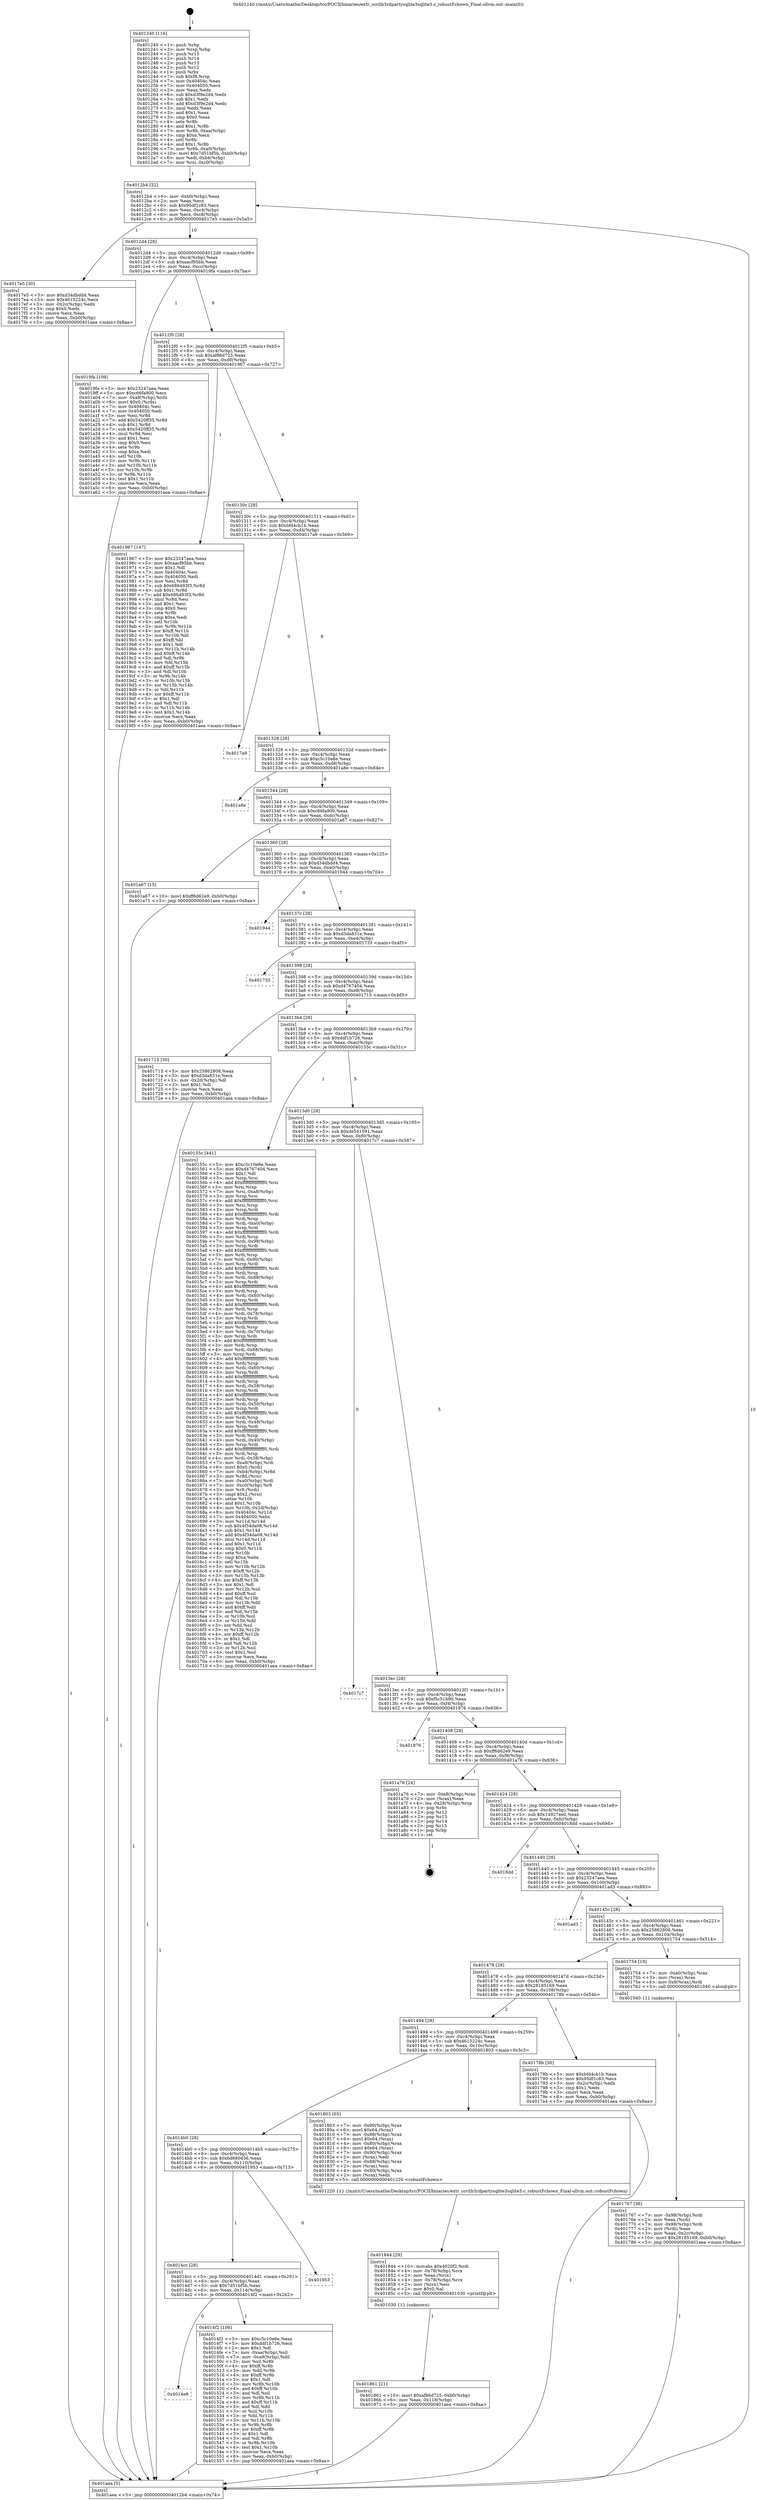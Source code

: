 digraph "0x401240" {
  label = "0x401240 (/mnt/c/Users/mathe/Desktop/tcc/POCII/binaries/extr_ccvlib3rdpartysqlite3sqlite3.c_robustFchown_Final-ollvm.out::main(0))"
  labelloc = "t"
  node[shape=record]

  Entry [label="",width=0.3,height=0.3,shape=circle,fillcolor=black,style=filled]
  "0x4012b4" [label="{
     0x4012b4 [32]\l
     | [instrs]\l
     &nbsp;&nbsp;0x4012b4 \<+6\>: mov -0xb0(%rbp),%eax\l
     &nbsp;&nbsp;0x4012ba \<+2\>: mov %eax,%ecx\l
     &nbsp;&nbsp;0x4012bc \<+6\>: sub $0x95df1c83,%ecx\l
     &nbsp;&nbsp;0x4012c2 \<+6\>: mov %eax,-0xc4(%rbp)\l
     &nbsp;&nbsp;0x4012c8 \<+6\>: mov %ecx,-0xc8(%rbp)\l
     &nbsp;&nbsp;0x4012ce \<+6\>: je 00000000004017e5 \<main+0x5a5\>\l
  }"]
  "0x4017e5" [label="{
     0x4017e5 [30]\l
     | [instrs]\l
     &nbsp;&nbsp;0x4017e5 \<+5\>: mov $0xd34dbdd4,%eax\l
     &nbsp;&nbsp;0x4017ea \<+5\>: mov $0x4615224c,%ecx\l
     &nbsp;&nbsp;0x4017ef \<+3\>: mov -0x2c(%rbp),%edx\l
     &nbsp;&nbsp;0x4017f2 \<+3\>: cmp $0x0,%edx\l
     &nbsp;&nbsp;0x4017f5 \<+3\>: cmove %ecx,%eax\l
     &nbsp;&nbsp;0x4017f8 \<+6\>: mov %eax,-0xb0(%rbp)\l
     &nbsp;&nbsp;0x4017fe \<+5\>: jmp 0000000000401aea \<main+0x8aa\>\l
  }"]
  "0x4012d4" [label="{
     0x4012d4 [28]\l
     | [instrs]\l
     &nbsp;&nbsp;0x4012d4 \<+5\>: jmp 00000000004012d9 \<main+0x99\>\l
     &nbsp;&nbsp;0x4012d9 \<+6\>: mov -0xc4(%rbp),%eax\l
     &nbsp;&nbsp;0x4012df \<+5\>: sub $0xaacf95bb,%eax\l
     &nbsp;&nbsp;0x4012e4 \<+6\>: mov %eax,-0xcc(%rbp)\l
     &nbsp;&nbsp;0x4012ea \<+6\>: je 00000000004019fa \<main+0x7ba\>\l
  }"]
  Exit [label="",width=0.3,height=0.3,shape=circle,fillcolor=black,style=filled,peripheries=2]
  "0x4019fa" [label="{
     0x4019fa [109]\l
     | [instrs]\l
     &nbsp;&nbsp;0x4019fa \<+5\>: mov $0x23247aea,%eax\l
     &nbsp;&nbsp;0x4019ff \<+5\>: mov $0xc66fa900,%ecx\l
     &nbsp;&nbsp;0x401a04 \<+7\>: mov -0xa8(%rbp),%rdx\l
     &nbsp;&nbsp;0x401a0b \<+6\>: movl $0x0,(%rdx)\l
     &nbsp;&nbsp;0x401a11 \<+7\>: mov 0x40404c,%esi\l
     &nbsp;&nbsp;0x401a18 \<+7\>: mov 0x404050,%edi\l
     &nbsp;&nbsp;0x401a1f \<+3\>: mov %esi,%r8d\l
     &nbsp;&nbsp;0x401a22 \<+7\>: add $0x5420ff35,%r8d\l
     &nbsp;&nbsp;0x401a29 \<+4\>: sub $0x1,%r8d\l
     &nbsp;&nbsp;0x401a2d \<+7\>: sub $0x5420ff35,%r8d\l
     &nbsp;&nbsp;0x401a34 \<+4\>: imul %r8d,%esi\l
     &nbsp;&nbsp;0x401a38 \<+3\>: and $0x1,%esi\l
     &nbsp;&nbsp;0x401a3b \<+3\>: cmp $0x0,%esi\l
     &nbsp;&nbsp;0x401a3e \<+4\>: sete %r9b\l
     &nbsp;&nbsp;0x401a42 \<+3\>: cmp $0xa,%edi\l
     &nbsp;&nbsp;0x401a45 \<+4\>: setl %r10b\l
     &nbsp;&nbsp;0x401a49 \<+3\>: mov %r9b,%r11b\l
     &nbsp;&nbsp;0x401a4c \<+3\>: and %r10b,%r11b\l
     &nbsp;&nbsp;0x401a4f \<+3\>: xor %r10b,%r9b\l
     &nbsp;&nbsp;0x401a52 \<+3\>: or %r9b,%r11b\l
     &nbsp;&nbsp;0x401a55 \<+4\>: test $0x1,%r11b\l
     &nbsp;&nbsp;0x401a59 \<+3\>: cmovne %ecx,%eax\l
     &nbsp;&nbsp;0x401a5c \<+6\>: mov %eax,-0xb0(%rbp)\l
     &nbsp;&nbsp;0x401a62 \<+5\>: jmp 0000000000401aea \<main+0x8aa\>\l
  }"]
  "0x4012f0" [label="{
     0x4012f0 [28]\l
     | [instrs]\l
     &nbsp;&nbsp;0x4012f0 \<+5\>: jmp 00000000004012f5 \<main+0xb5\>\l
     &nbsp;&nbsp;0x4012f5 \<+6\>: mov -0xc4(%rbp),%eax\l
     &nbsp;&nbsp;0x4012fb \<+5\>: sub $0xaf86d725,%eax\l
     &nbsp;&nbsp;0x401300 \<+6\>: mov %eax,-0xd0(%rbp)\l
     &nbsp;&nbsp;0x401306 \<+6\>: je 0000000000401967 \<main+0x727\>\l
  }"]
  "0x401861" [label="{
     0x401861 [21]\l
     | [instrs]\l
     &nbsp;&nbsp;0x401861 \<+10\>: movl $0xaf86d725,-0xb0(%rbp)\l
     &nbsp;&nbsp;0x40186b \<+6\>: mov %eax,-0x118(%rbp)\l
     &nbsp;&nbsp;0x401871 \<+5\>: jmp 0000000000401aea \<main+0x8aa\>\l
  }"]
  "0x401967" [label="{
     0x401967 [147]\l
     | [instrs]\l
     &nbsp;&nbsp;0x401967 \<+5\>: mov $0x23247aea,%eax\l
     &nbsp;&nbsp;0x40196c \<+5\>: mov $0xaacf95bb,%ecx\l
     &nbsp;&nbsp;0x401971 \<+2\>: mov $0x1,%dl\l
     &nbsp;&nbsp;0x401973 \<+7\>: mov 0x40404c,%esi\l
     &nbsp;&nbsp;0x40197a \<+7\>: mov 0x404050,%edi\l
     &nbsp;&nbsp;0x401981 \<+3\>: mov %esi,%r8d\l
     &nbsp;&nbsp;0x401984 \<+7\>: sub $0x686493f3,%r8d\l
     &nbsp;&nbsp;0x40198b \<+4\>: sub $0x1,%r8d\l
     &nbsp;&nbsp;0x40198f \<+7\>: add $0x686493f3,%r8d\l
     &nbsp;&nbsp;0x401996 \<+4\>: imul %r8d,%esi\l
     &nbsp;&nbsp;0x40199a \<+3\>: and $0x1,%esi\l
     &nbsp;&nbsp;0x40199d \<+3\>: cmp $0x0,%esi\l
     &nbsp;&nbsp;0x4019a0 \<+4\>: sete %r9b\l
     &nbsp;&nbsp;0x4019a4 \<+3\>: cmp $0xa,%edi\l
     &nbsp;&nbsp;0x4019a7 \<+4\>: setl %r10b\l
     &nbsp;&nbsp;0x4019ab \<+3\>: mov %r9b,%r11b\l
     &nbsp;&nbsp;0x4019ae \<+4\>: xor $0xff,%r11b\l
     &nbsp;&nbsp;0x4019b2 \<+3\>: mov %r10b,%bl\l
     &nbsp;&nbsp;0x4019b5 \<+3\>: xor $0xff,%bl\l
     &nbsp;&nbsp;0x4019b8 \<+3\>: xor $0x1,%dl\l
     &nbsp;&nbsp;0x4019bb \<+3\>: mov %r11b,%r14b\l
     &nbsp;&nbsp;0x4019be \<+4\>: and $0xff,%r14b\l
     &nbsp;&nbsp;0x4019c2 \<+3\>: and %dl,%r9b\l
     &nbsp;&nbsp;0x4019c5 \<+3\>: mov %bl,%r15b\l
     &nbsp;&nbsp;0x4019c8 \<+4\>: and $0xff,%r15b\l
     &nbsp;&nbsp;0x4019cc \<+3\>: and %dl,%r10b\l
     &nbsp;&nbsp;0x4019cf \<+3\>: or %r9b,%r14b\l
     &nbsp;&nbsp;0x4019d2 \<+3\>: or %r10b,%r15b\l
     &nbsp;&nbsp;0x4019d5 \<+3\>: xor %r15b,%r14b\l
     &nbsp;&nbsp;0x4019d8 \<+3\>: or %bl,%r11b\l
     &nbsp;&nbsp;0x4019db \<+4\>: xor $0xff,%r11b\l
     &nbsp;&nbsp;0x4019df \<+3\>: or $0x1,%dl\l
     &nbsp;&nbsp;0x4019e2 \<+3\>: and %dl,%r11b\l
     &nbsp;&nbsp;0x4019e5 \<+3\>: or %r11b,%r14b\l
     &nbsp;&nbsp;0x4019e8 \<+4\>: test $0x1,%r14b\l
     &nbsp;&nbsp;0x4019ec \<+3\>: cmovne %ecx,%eax\l
     &nbsp;&nbsp;0x4019ef \<+6\>: mov %eax,-0xb0(%rbp)\l
     &nbsp;&nbsp;0x4019f5 \<+5\>: jmp 0000000000401aea \<main+0x8aa\>\l
  }"]
  "0x40130c" [label="{
     0x40130c [28]\l
     | [instrs]\l
     &nbsp;&nbsp;0x40130c \<+5\>: jmp 0000000000401311 \<main+0xd1\>\l
     &nbsp;&nbsp;0x401311 \<+6\>: mov -0xc4(%rbp),%eax\l
     &nbsp;&nbsp;0x401317 \<+5\>: sub $0xbfd4cb1b,%eax\l
     &nbsp;&nbsp;0x40131c \<+6\>: mov %eax,-0xd4(%rbp)\l
     &nbsp;&nbsp;0x401322 \<+6\>: je 00000000004017a9 \<main+0x569\>\l
  }"]
  "0x401844" [label="{
     0x401844 [29]\l
     | [instrs]\l
     &nbsp;&nbsp;0x401844 \<+10\>: movabs $0x4020f2,%rdi\l
     &nbsp;&nbsp;0x40184e \<+4\>: mov -0x78(%rbp),%rcx\l
     &nbsp;&nbsp;0x401852 \<+2\>: mov %eax,(%rcx)\l
     &nbsp;&nbsp;0x401854 \<+4\>: mov -0x78(%rbp),%rcx\l
     &nbsp;&nbsp;0x401858 \<+2\>: mov (%rcx),%esi\l
     &nbsp;&nbsp;0x40185a \<+2\>: mov $0x0,%al\l
     &nbsp;&nbsp;0x40185c \<+5\>: call 0000000000401030 \<printf@plt\>\l
     | [calls]\l
     &nbsp;&nbsp;0x401030 \{1\} (unknown)\l
  }"]
  "0x4017a9" [label="{
     0x4017a9\l
  }", style=dashed]
  "0x401328" [label="{
     0x401328 [28]\l
     | [instrs]\l
     &nbsp;&nbsp;0x401328 \<+5\>: jmp 000000000040132d \<main+0xed\>\l
     &nbsp;&nbsp;0x40132d \<+6\>: mov -0xc4(%rbp),%eax\l
     &nbsp;&nbsp;0x401333 \<+5\>: sub $0xc5c10e6e,%eax\l
     &nbsp;&nbsp;0x401338 \<+6\>: mov %eax,-0xd8(%rbp)\l
     &nbsp;&nbsp;0x40133e \<+6\>: je 0000000000401a8e \<main+0x84e\>\l
  }"]
  "0x401767" [label="{
     0x401767 [36]\l
     | [instrs]\l
     &nbsp;&nbsp;0x401767 \<+7\>: mov -0x98(%rbp),%rdi\l
     &nbsp;&nbsp;0x40176e \<+2\>: mov %eax,(%rdi)\l
     &nbsp;&nbsp;0x401770 \<+7\>: mov -0x98(%rbp),%rdi\l
     &nbsp;&nbsp;0x401777 \<+2\>: mov (%rdi),%eax\l
     &nbsp;&nbsp;0x401779 \<+3\>: mov %eax,-0x2c(%rbp)\l
     &nbsp;&nbsp;0x40177c \<+10\>: movl $0x28185169,-0xb0(%rbp)\l
     &nbsp;&nbsp;0x401786 \<+5\>: jmp 0000000000401aea \<main+0x8aa\>\l
  }"]
  "0x401a8e" [label="{
     0x401a8e\l
  }", style=dashed]
  "0x401344" [label="{
     0x401344 [28]\l
     | [instrs]\l
     &nbsp;&nbsp;0x401344 \<+5\>: jmp 0000000000401349 \<main+0x109\>\l
     &nbsp;&nbsp;0x401349 \<+6\>: mov -0xc4(%rbp),%eax\l
     &nbsp;&nbsp;0x40134f \<+5\>: sub $0xc66fa900,%eax\l
     &nbsp;&nbsp;0x401354 \<+6\>: mov %eax,-0xdc(%rbp)\l
     &nbsp;&nbsp;0x40135a \<+6\>: je 0000000000401a67 \<main+0x827\>\l
  }"]
  "0x401240" [label="{
     0x401240 [116]\l
     | [instrs]\l
     &nbsp;&nbsp;0x401240 \<+1\>: push %rbp\l
     &nbsp;&nbsp;0x401241 \<+3\>: mov %rsp,%rbp\l
     &nbsp;&nbsp;0x401244 \<+2\>: push %r15\l
     &nbsp;&nbsp;0x401246 \<+2\>: push %r14\l
     &nbsp;&nbsp;0x401248 \<+2\>: push %r13\l
     &nbsp;&nbsp;0x40124a \<+2\>: push %r12\l
     &nbsp;&nbsp;0x40124c \<+1\>: push %rbx\l
     &nbsp;&nbsp;0x40124d \<+7\>: sub $0xf8,%rsp\l
     &nbsp;&nbsp;0x401254 \<+7\>: mov 0x40404c,%eax\l
     &nbsp;&nbsp;0x40125b \<+7\>: mov 0x404050,%ecx\l
     &nbsp;&nbsp;0x401262 \<+2\>: mov %eax,%edx\l
     &nbsp;&nbsp;0x401264 \<+6\>: sub $0xd3f9e2d4,%edx\l
     &nbsp;&nbsp;0x40126a \<+3\>: sub $0x1,%edx\l
     &nbsp;&nbsp;0x40126d \<+6\>: add $0xd3f9e2d4,%edx\l
     &nbsp;&nbsp;0x401273 \<+3\>: imul %edx,%eax\l
     &nbsp;&nbsp;0x401276 \<+3\>: and $0x1,%eax\l
     &nbsp;&nbsp;0x401279 \<+3\>: cmp $0x0,%eax\l
     &nbsp;&nbsp;0x40127c \<+4\>: sete %r8b\l
     &nbsp;&nbsp;0x401280 \<+4\>: and $0x1,%r8b\l
     &nbsp;&nbsp;0x401284 \<+7\>: mov %r8b,-0xaa(%rbp)\l
     &nbsp;&nbsp;0x40128b \<+3\>: cmp $0xa,%ecx\l
     &nbsp;&nbsp;0x40128e \<+4\>: setl %r8b\l
     &nbsp;&nbsp;0x401292 \<+4\>: and $0x1,%r8b\l
     &nbsp;&nbsp;0x401296 \<+7\>: mov %r8b,-0xa9(%rbp)\l
     &nbsp;&nbsp;0x40129d \<+10\>: movl $0x7d51bf5b,-0xb0(%rbp)\l
     &nbsp;&nbsp;0x4012a7 \<+6\>: mov %edi,-0xb4(%rbp)\l
     &nbsp;&nbsp;0x4012ad \<+7\>: mov %rsi,-0xc0(%rbp)\l
  }"]
  "0x401a67" [label="{
     0x401a67 [15]\l
     | [instrs]\l
     &nbsp;&nbsp;0x401a67 \<+10\>: movl $0xff6d62e9,-0xb0(%rbp)\l
     &nbsp;&nbsp;0x401a71 \<+5\>: jmp 0000000000401aea \<main+0x8aa\>\l
  }"]
  "0x401360" [label="{
     0x401360 [28]\l
     | [instrs]\l
     &nbsp;&nbsp;0x401360 \<+5\>: jmp 0000000000401365 \<main+0x125\>\l
     &nbsp;&nbsp;0x401365 \<+6\>: mov -0xc4(%rbp),%eax\l
     &nbsp;&nbsp;0x40136b \<+5\>: sub $0xd34dbdd4,%eax\l
     &nbsp;&nbsp;0x401370 \<+6\>: mov %eax,-0xe0(%rbp)\l
     &nbsp;&nbsp;0x401376 \<+6\>: je 0000000000401944 \<main+0x704\>\l
  }"]
  "0x401aea" [label="{
     0x401aea [5]\l
     | [instrs]\l
     &nbsp;&nbsp;0x401aea \<+5\>: jmp 00000000004012b4 \<main+0x74\>\l
  }"]
  "0x401944" [label="{
     0x401944\l
  }", style=dashed]
  "0x40137c" [label="{
     0x40137c [28]\l
     | [instrs]\l
     &nbsp;&nbsp;0x40137c \<+5\>: jmp 0000000000401381 \<main+0x141\>\l
     &nbsp;&nbsp;0x401381 \<+6\>: mov -0xc4(%rbp),%eax\l
     &nbsp;&nbsp;0x401387 \<+5\>: sub $0xd3da831e,%eax\l
     &nbsp;&nbsp;0x40138c \<+6\>: mov %eax,-0xe4(%rbp)\l
     &nbsp;&nbsp;0x401392 \<+6\>: je 0000000000401733 \<main+0x4f3\>\l
  }"]
  "0x4014e8" [label="{
     0x4014e8\l
  }", style=dashed]
  "0x401733" [label="{
     0x401733\l
  }", style=dashed]
  "0x401398" [label="{
     0x401398 [28]\l
     | [instrs]\l
     &nbsp;&nbsp;0x401398 \<+5\>: jmp 000000000040139d \<main+0x15d\>\l
     &nbsp;&nbsp;0x40139d \<+6\>: mov -0xc4(%rbp),%eax\l
     &nbsp;&nbsp;0x4013a3 \<+5\>: sub $0xd4767404,%eax\l
     &nbsp;&nbsp;0x4013a8 \<+6\>: mov %eax,-0xe8(%rbp)\l
     &nbsp;&nbsp;0x4013ae \<+6\>: je 0000000000401715 \<main+0x4d5\>\l
  }"]
  "0x4014f2" [label="{
     0x4014f2 [106]\l
     | [instrs]\l
     &nbsp;&nbsp;0x4014f2 \<+5\>: mov $0xc5c10e6e,%eax\l
     &nbsp;&nbsp;0x4014f7 \<+5\>: mov $0xddf1b726,%ecx\l
     &nbsp;&nbsp;0x4014fc \<+2\>: mov $0x1,%dl\l
     &nbsp;&nbsp;0x4014fe \<+7\>: mov -0xaa(%rbp),%sil\l
     &nbsp;&nbsp;0x401505 \<+7\>: mov -0xa9(%rbp),%dil\l
     &nbsp;&nbsp;0x40150c \<+3\>: mov %sil,%r8b\l
     &nbsp;&nbsp;0x40150f \<+4\>: xor $0xff,%r8b\l
     &nbsp;&nbsp;0x401513 \<+3\>: mov %dil,%r9b\l
     &nbsp;&nbsp;0x401516 \<+4\>: xor $0xff,%r9b\l
     &nbsp;&nbsp;0x40151a \<+3\>: xor $0x1,%dl\l
     &nbsp;&nbsp;0x40151d \<+3\>: mov %r8b,%r10b\l
     &nbsp;&nbsp;0x401520 \<+4\>: and $0xff,%r10b\l
     &nbsp;&nbsp;0x401524 \<+3\>: and %dl,%sil\l
     &nbsp;&nbsp;0x401527 \<+3\>: mov %r9b,%r11b\l
     &nbsp;&nbsp;0x40152a \<+4\>: and $0xff,%r11b\l
     &nbsp;&nbsp;0x40152e \<+3\>: and %dl,%dil\l
     &nbsp;&nbsp;0x401531 \<+3\>: or %sil,%r10b\l
     &nbsp;&nbsp;0x401534 \<+3\>: or %dil,%r11b\l
     &nbsp;&nbsp;0x401537 \<+3\>: xor %r11b,%r10b\l
     &nbsp;&nbsp;0x40153a \<+3\>: or %r9b,%r8b\l
     &nbsp;&nbsp;0x40153d \<+4\>: xor $0xff,%r8b\l
     &nbsp;&nbsp;0x401541 \<+3\>: or $0x1,%dl\l
     &nbsp;&nbsp;0x401544 \<+3\>: and %dl,%r8b\l
     &nbsp;&nbsp;0x401547 \<+3\>: or %r8b,%r10b\l
     &nbsp;&nbsp;0x40154a \<+4\>: test $0x1,%r10b\l
     &nbsp;&nbsp;0x40154e \<+3\>: cmovne %ecx,%eax\l
     &nbsp;&nbsp;0x401551 \<+6\>: mov %eax,-0xb0(%rbp)\l
     &nbsp;&nbsp;0x401557 \<+5\>: jmp 0000000000401aea \<main+0x8aa\>\l
  }"]
  "0x401715" [label="{
     0x401715 [30]\l
     | [instrs]\l
     &nbsp;&nbsp;0x401715 \<+5\>: mov $0x25862808,%eax\l
     &nbsp;&nbsp;0x40171a \<+5\>: mov $0xd3da831e,%ecx\l
     &nbsp;&nbsp;0x40171f \<+3\>: mov -0x2d(%rbp),%dl\l
     &nbsp;&nbsp;0x401722 \<+3\>: test $0x1,%dl\l
     &nbsp;&nbsp;0x401725 \<+3\>: cmovne %ecx,%eax\l
     &nbsp;&nbsp;0x401728 \<+6\>: mov %eax,-0xb0(%rbp)\l
     &nbsp;&nbsp;0x40172e \<+5\>: jmp 0000000000401aea \<main+0x8aa\>\l
  }"]
  "0x4013b4" [label="{
     0x4013b4 [28]\l
     | [instrs]\l
     &nbsp;&nbsp;0x4013b4 \<+5\>: jmp 00000000004013b9 \<main+0x179\>\l
     &nbsp;&nbsp;0x4013b9 \<+6\>: mov -0xc4(%rbp),%eax\l
     &nbsp;&nbsp;0x4013bf \<+5\>: sub $0xddf1b726,%eax\l
     &nbsp;&nbsp;0x4013c4 \<+6\>: mov %eax,-0xec(%rbp)\l
     &nbsp;&nbsp;0x4013ca \<+6\>: je 000000000040155c \<main+0x31c\>\l
  }"]
  "0x4014cc" [label="{
     0x4014cc [28]\l
     | [instrs]\l
     &nbsp;&nbsp;0x4014cc \<+5\>: jmp 00000000004014d1 \<main+0x291\>\l
     &nbsp;&nbsp;0x4014d1 \<+6\>: mov -0xc4(%rbp),%eax\l
     &nbsp;&nbsp;0x4014d7 \<+5\>: sub $0x7d51bf5b,%eax\l
     &nbsp;&nbsp;0x4014dc \<+6\>: mov %eax,-0x114(%rbp)\l
     &nbsp;&nbsp;0x4014e2 \<+6\>: je 00000000004014f2 \<main+0x2b2\>\l
  }"]
  "0x40155c" [label="{
     0x40155c [441]\l
     | [instrs]\l
     &nbsp;&nbsp;0x40155c \<+5\>: mov $0xc5c10e6e,%eax\l
     &nbsp;&nbsp;0x401561 \<+5\>: mov $0xd4767404,%ecx\l
     &nbsp;&nbsp;0x401566 \<+2\>: mov $0x1,%dl\l
     &nbsp;&nbsp;0x401568 \<+3\>: mov %rsp,%rsi\l
     &nbsp;&nbsp;0x40156b \<+4\>: add $0xfffffffffffffff0,%rsi\l
     &nbsp;&nbsp;0x40156f \<+3\>: mov %rsi,%rsp\l
     &nbsp;&nbsp;0x401572 \<+7\>: mov %rsi,-0xa8(%rbp)\l
     &nbsp;&nbsp;0x401579 \<+3\>: mov %rsp,%rsi\l
     &nbsp;&nbsp;0x40157c \<+4\>: add $0xfffffffffffffff0,%rsi\l
     &nbsp;&nbsp;0x401580 \<+3\>: mov %rsi,%rsp\l
     &nbsp;&nbsp;0x401583 \<+3\>: mov %rsp,%rdi\l
     &nbsp;&nbsp;0x401586 \<+4\>: add $0xfffffffffffffff0,%rdi\l
     &nbsp;&nbsp;0x40158a \<+3\>: mov %rdi,%rsp\l
     &nbsp;&nbsp;0x40158d \<+7\>: mov %rdi,-0xa0(%rbp)\l
     &nbsp;&nbsp;0x401594 \<+3\>: mov %rsp,%rdi\l
     &nbsp;&nbsp;0x401597 \<+4\>: add $0xfffffffffffffff0,%rdi\l
     &nbsp;&nbsp;0x40159b \<+3\>: mov %rdi,%rsp\l
     &nbsp;&nbsp;0x40159e \<+7\>: mov %rdi,-0x98(%rbp)\l
     &nbsp;&nbsp;0x4015a5 \<+3\>: mov %rsp,%rdi\l
     &nbsp;&nbsp;0x4015a8 \<+4\>: add $0xfffffffffffffff0,%rdi\l
     &nbsp;&nbsp;0x4015ac \<+3\>: mov %rdi,%rsp\l
     &nbsp;&nbsp;0x4015af \<+7\>: mov %rdi,-0x90(%rbp)\l
     &nbsp;&nbsp;0x4015b6 \<+3\>: mov %rsp,%rdi\l
     &nbsp;&nbsp;0x4015b9 \<+4\>: add $0xfffffffffffffff0,%rdi\l
     &nbsp;&nbsp;0x4015bd \<+3\>: mov %rdi,%rsp\l
     &nbsp;&nbsp;0x4015c0 \<+7\>: mov %rdi,-0x88(%rbp)\l
     &nbsp;&nbsp;0x4015c7 \<+3\>: mov %rsp,%rdi\l
     &nbsp;&nbsp;0x4015ca \<+4\>: add $0xfffffffffffffff0,%rdi\l
     &nbsp;&nbsp;0x4015ce \<+3\>: mov %rdi,%rsp\l
     &nbsp;&nbsp;0x4015d1 \<+4\>: mov %rdi,-0x80(%rbp)\l
     &nbsp;&nbsp;0x4015d5 \<+3\>: mov %rsp,%rdi\l
     &nbsp;&nbsp;0x4015d8 \<+4\>: add $0xfffffffffffffff0,%rdi\l
     &nbsp;&nbsp;0x4015dc \<+3\>: mov %rdi,%rsp\l
     &nbsp;&nbsp;0x4015df \<+4\>: mov %rdi,-0x78(%rbp)\l
     &nbsp;&nbsp;0x4015e3 \<+3\>: mov %rsp,%rdi\l
     &nbsp;&nbsp;0x4015e6 \<+4\>: add $0xfffffffffffffff0,%rdi\l
     &nbsp;&nbsp;0x4015ea \<+3\>: mov %rdi,%rsp\l
     &nbsp;&nbsp;0x4015ed \<+4\>: mov %rdi,-0x70(%rbp)\l
     &nbsp;&nbsp;0x4015f1 \<+3\>: mov %rsp,%rdi\l
     &nbsp;&nbsp;0x4015f4 \<+4\>: add $0xfffffffffffffff0,%rdi\l
     &nbsp;&nbsp;0x4015f8 \<+3\>: mov %rdi,%rsp\l
     &nbsp;&nbsp;0x4015fb \<+4\>: mov %rdi,-0x68(%rbp)\l
     &nbsp;&nbsp;0x4015ff \<+3\>: mov %rsp,%rdi\l
     &nbsp;&nbsp;0x401602 \<+4\>: add $0xfffffffffffffff0,%rdi\l
     &nbsp;&nbsp;0x401606 \<+3\>: mov %rdi,%rsp\l
     &nbsp;&nbsp;0x401609 \<+4\>: mov %rdi,-0x60(%rbp)\l
     &nbsp;&nbsp;0x40160d \<+3\>: mov %rsp,%rdi\l
     &nbsp;&nbsp;0x401610 \<+4\>: add $0xfffffffffffffff0,%rdi\l
     &nbsp;&nbsp;0x401614 \<+3\>: mov %rdi,%rsp\l
     &nbsp;&nbsp;0x401617 \<+4\>: mov %rdi,-0x58(%rbp)\l
     &nbsp;&nbsp;0x40161b \<+3\>: mov %rsp,%rdi\l
     &nbsp;&nbsp;0x40161e \<+4\>: add $0xfffffffffffffff0,%rdi\l
     &nbsp;&nbsp;0x401622 \<+3\>: mov %rdi,%rsp\l
     &nbsp;&nbsp;0x401625 \<+4\>: mov %rdi,-0x50(%rbp)\l
     &nbsp;&nbsp;0x401629 \<+3\>: mov %rsp,%rdi\l
     &nbsp;&nbsp;0x40162c \<+4\>: add $0xfffffffffffffff0,%rdi\l
     &nbsp;&nbsp;0x401630 \<+3\>: mov %rdi,%rsp\l
     &nbsp;&nbsp;0x401633 \<+4\>: mov %rdi,-0x48(%rbp)\l
     &nbsp;&nbsp;0x401637 \<+3\>: mov %rsp,%rdi\l
     &nbsp;&nbsp;0x40163a \<+4\>: add $0xfffffffffffffff0,%rdi\l
     &nbsp;&nbsp;0x40163e \<+3\>: mov %rdi,%rsp\l
     &nbsp;&nbsp;0x401641 \<+4\>: mov %rdi,-0x40(%rbp)\l
     &nbsp;&nbsp;0x401645 \<+3\>: mov %rsp,%rdi\l
     &nbsp;&nbsp;0x401648 \<+4\>: add $0xfffffffffffffff0,%rdi\l
     &nbsp;&nbsp;0x40164c \<+3\>: mov %rdi,%rsp\l
     &nbsp;&nbsp;0x40164f \<+4\>: mov %rdi,-0x38(%rbp)\l
     &nbsp;&nbsp;0x401653 \<+7\>: mov -0xa8(%rbp),%rdi\l
     &nbsp;&nbsp;0x40165a \<+6\>: movl $0x0,(%rdi)\l
     &nbsp;&nbsp;0x401660 \<+7\>: mov -0xb4(%rbp),%r8d\l
     &nbsp;&nbsp;0x401667 \<+3\>: mov %r8d,(%rsi)\l
     &nbsp;&nbsp;0x40166a \<+7\>: mov -0xa0(%rbp),%rdi\l
     &nbsp;&nbsp;0x401671 \<+7\>: mov -0xc0(%rbp),%r9\l
     &nbsp;&nbsp;0x401678 \<+3\>: mov %r9,(%rdi)\l
     &nbsp;&nbsp;0x40167b \<+3\>: cmpl $0x2,(%rsi)\l
     &nbsp;&nbsp;0x40167e \<+4\>: setne %r10b\l
     &nbsp;&nbsp;0x401682 \<+4\>: and $0x1,%r10b\l
     &nbsp;&nbsp;0x401686 \<+4\>: mov %r10b,-0x2d(%rbp)\l
     &nbsp;&nbsp;0x40168a \<+8\>: mov 0x40404c,%r11d\l
     &nbsp;&nbsp;0x401692 \<+7\>: mov 0x404050,%ebx\l
     &nbsp;&nbsp;0x401699 \<+3\>: mov %r11d,%r14d\l
     &nbsp;&nbsp;0x40169c \<+7\>: sub $0x4f34da08,%r14d\l
     &nbsp;&nbsp;0x4016a3 \<+4\>: sub $0x1,%r14d\l
     &nbsp;&nbsp;0x4016a7 \<+7\>: add $0x4f34da08,%r14d\l
     &nbsp;&nbsp;0x4016ae \<+4\>: imul %r14d,%r11d\l
     &nbsp;&nbsp;0x4016b2 \<+4\>: and $0x1,%r11d\l
     &nbsp;&nbsp;0x4016b6 \<+4\>: cmp $0x0,%r11d\l
     &nbsp;&nbsp;0x4016ba \<+4\>: sete %r10b\l
     &nbsp;&nbsp;0x4016be \<+3\>: cmp $0xa,%ebx\l
     &nbsp;&nbsp;0x4016c1 \<+4\>: setl %r15b\l
     &nbsp;&nbsp;0x4016c5 \<+3\>: mov %r10b,%r12b\l
     &nbsp;&nbsp;0x4016c8 \<+4\>: xor $0xff,%r12b\l
     &nbsp;&nbsp;0x4016cc \<+3\>: mov %r15b,%r13b\l
     &nbsp;&nbsp;0x4016cf \<+4\>: xor $0xff,%r13b\l
     &nbsp;&nbsp;0x4016d3 \<+3\>: xor $0x1,%dl\l
     &nbsp;&nbsp;0x4016d6 \<+3\>: mov %r12b,%sil\l
     &nbsp;&nbsp;0x4016d9 \<+4\>: and $0xff,%sil\l
     &nbsp;&nbsp;0x4016dd \<+3\>: and %dl,%r10b\l
     &nbsp;&nbsp;0x4016e0 \<+3\>: mov %r13b,%dil\l
     &nbsp;&nbsp;0x4016e3 \<+4\>: and $0xff,%dil\l
     &nbsp;&nbsp;0x4016e7 \<+3\>: and %dl,%r15b\l
     &nbsp;&nbsp;0x4016ea \<+3\>: or %r10b,%sil\l
     &nbsp;&nbsp;0x4016ed \<+3\>: or %r15b,%dil\l
     &nbsp;&nbsp;0x4016f0 \<+3\>: xor %dil,%sil\l
     &nbsp;&nbsp;0x4016f3 \<+3\>: or %r13b,%r12b\l
     &nbsp;&nbsp;0x4016f6 \<+4\>: xor $0xff,%r12b\l
     &nbsp;&nbsp;0x4016fa \<+3\>: or $0x1,%dl\l
     &nbsp;&nbsp;0x4016fd \<+3\>: and %dl,%r12b\l
     &nbsp;&nbsp;0x401700 \<+3\>: or %r12b,%sil\l
     &nbsp;&nbsp;0x401703 \<+4\>: test $0x1,%sil\l
     &nbsp;&nbsp;0x401707 \<+3\>: cmovne %ecx,%eax\l
     &nbsp;&nbsp;0x40170a \<+6\>: mov %eax,-0xb0(%rbp)\l
     &nbsp;&nbsp;0x401710 \<+5\>: jmp 0000000000401aea \<main+0x8aa\>\l
  }"]
  "0x4013d0" [label="{
     0x4013d0 [28]\l
     | [instrs]\l
     &nbsp;&nbsp;0x4013d0 \<+5\>: jmp 00000000004013d5 \<main+0x195\>\l
     &nbsp;&nbsp;0x4013d5 \<+6\>: mov -0xc4(%rbp),%eax\l
     &nbsp;&nbsp;0x4013db \<+5\>: sub $0xde541591,%eax\l
     &nbsp;&nbsp;0x4013e0 \<+6\>: mov %eax,-0xf0(%rbp)\l
     &nbsp;&nbsp;0x4013e6 \<+6\>: je 00000000004017c7 \<main+0x587\>\l
  }"]
  "0x401953" [label="{
     0x401953\l
  }", style=dashed]
  "0x4017c7" [label="{
     0x4017c7\l
  }", style=dashed]
  "0x4013ec" [label="{
     0x4013ec [28]\l
     | [instrs]\l
     &nbsp;&nbsp;0x4013ec \<+5\>: jmp 00000000004013f1 \<main+0x1b1\>\l
     &nbsp;&nbsp;0x4013f1 \<+6\>: mov -0xc4(%rbp),%eax\l
     &nbsp;&nbsp;0x4013f7 \<+5\>: sub $0xf5c51b90,%eax\l
     &nbsp;&nbsp;0x4013fc \<+6\>: mov %eax,-0xf4(%rbp)\l
     &nbsp;&nbsp;0x401402 \<+6\>: je 0000000000401876 \<main+0x636\>\l
  }"]
  "0x4014b0" [label="{
     0x4014b0 [28]\l
     | [instrs]\l
     &nbsp;&nbsp;0x4014b0 \<+5\>: jmp 00000000004014b5 \<main+0x275\>\l
     &nbsp;&nbsp;0x4014b5 \<+6\>: mov -0xc4(%rbp),%eax\l
     &nbsp;&nbsp;0x4014bb \<+5\>: sub $0x6d680456,%eax\l
     &nbsp;&nbsp;0x4014c0 \<+6\>: mov %eax,-0x110(%rbp)\l
     &nbsp;&nbsp;0x4014c6 \<+6\>: je 0000000000401953 \<main+0x713\>\l
  }"]
  "0x401876" [label="{
     0x401876\l
  }", style=dashed]
  "0x401408" [label="{
     0x401408 [28]\l
     | [instrs]\l
     &nbsp;&nbsp;0x401408 \<+5\>: jmp 000000000040140d \<main+0x1cd\>\l
     &nbsp;&nbsp;0x40140d \<+6\>: mov -0xc4(%rbp),%eax\l
     &nbsp;&nbsp;0x401413 \<+5\>: sub $0xff6d62e9,%eax\l
     &nbsp;&nbsp;0x401418 \<+6\>: mov %eax,-0xf8(%rbp)\l
     &nbsp;&nbsp;0x40141e \<+6\>: je 0000000000401a76 \<main+0x836\>\l
  }"]
  "0x401803" [label="{
     0x401803 [65]\l
     | [instrs]\l
     &nbsp;&nbsp;0x401803 \<+7\>: mov -0x90(%rbp),%rax\l
     &nbsp;&nbsp;0x40180a \<+6\>: movl $0x64,(%rax)\l
     &nbsp;&nbsp;0x401810 \<+7\>: mov -0x88(%rbp),%rax\l
     &nbsp;&nbsp;0x401817 \<+6\>: movl $0x64,(%rax)\l
     &nbsp;&nbsp;0x40181d \<+4\>: mov -0x80(%rbp),%rax\l
     &nbsp;&nbsp;0x401821 \<+6\>: movl $0x64,(%rax)\l
     &nbsp;&nbsp;0x401827 \<+7\>: mov -0x90(%rbp),%rax\l
     &nbsp;&nbsp;0x40182e \<+2\>: mov (%rax),%edi\l
     &nbsp;&nbsp;0x401830 \<+7\>: mov -0x88(%rbp),%rax\l
     &nbsp;&nbsp;0x401837 \<+2\>: mov (%rax),%esi\l
     &nbsp;&nbsp;0x401839 \<+4\>: mov -0x80(%rbp),%rax\l
     &nbsp;&nbsp;0x40183d \<+2\>: mov (%rax),%edx\l
     &nbsp;&nbsp;0x40183f \<+5\>: call 0000000000401220 \<robustFchown\>\l
     | [calls]\l
     &nbsp;&nbsp;0x401220 \{1\} (/mnt/c/Users/mathe/Desktop/tcc/POCII/binaries/extr_ccvlib3rdpartysqlite3sqlite3.c_robustFchown_Final-ollvm.out::robustFchown)\l
  }"]
  "0x401a76" [label="{
     0x401a76 [24]\l
     | [instrs]\l
     &nbsp;&nbsp;0x401a76 \<+7\>: mov -0xa8(%rbp),%rax\l
     &nbsp;&nbsp;0x401a7d \<+2\>: mov (%rax),%eax\l
     &nbsp;&nbsp;0x401a7f \<+4\>: lea -0x28(%rbp),%rsp\l
     &nbsp;&nbsp;0x401a83 \<+1\>: pop %rbx\l
     &nbsp;&nbsp;0x401a84 \<+2\>: pop %r12\l
     &nbsp;&nbsp;0x401a86 \<+2\>: pop %r13\l
     &nbsp;&nbsp;0x401a88 \<+2\>: pop %r14\l
     &nbsp;&nbsp;0x401a8a \<+2\>: pop %r15\l
     &nbsp;&nbsp;0x401a8c \<+1\>: pop %rbp\l
     &nbsp;&nbsp;0x401a8d \<+1\>: ret\l
  }"]
  "0x401424" [label="{
     0x401424 [28]\l
     | [instrs]\l
     &nbsp;&nbsp;0x401424 \<+5\>: jmp 0000000000401429 \<main+0x1e9\>\l
     &nbsp;&nbsp;0x401429 \<+6\>: mov -0xc4(%rbp),%eax\l
     &nbsp;&nbsp;0x40142f \<+5\>: sub $0x14927ee0,%eax\l
     &nbsp;&nbsp;0x401434 \<+6\>: mov %eax,-0xfc(%rbp)\l
     &nbsp;&nbsp;0x40143a \<+6\>: je 00000000004018dd \<main+0x69d\>\l
  }"]
  "0x401494" [label="{
     0x401494 [28]\l
     | [instrs]\l
     &nbsp;&nbsp;0x401494 \<+5\>: jmp 0000000000401499 \<main+0x259\>\l
     &nbsp;&nbsp;0x401499 \<+6\>: mov -0xc4(%rbp),%eax\l
     &nbsp;&nbsp;0x40149f \<+5\>: sub $0x4615224c,%eax\l
     &nbsp;&nbsp;0x4014a4 \<+6\>: mov %eax,-0x10c(%rbp)\l
     &nbsp;&nbsp;0x4014aa \<+6\>: je 0000000000401803 \<main+0x5c3\>\l
  }"]
  "0x4018dd" [label="{
     0x4018dd\l
  }", style=dashed]
  "0x401440" [label="{
     0x401440 [28]\l
     | [instrs]\l
     &nbsp;&nbsp;0x401440 \<+5\>: jmp 0000000000401445 \<main+0x205\>\l
     &nbsp;&nbsp;0x401445 \<+6\>: mov -0xc4(%rbp),%eax\l
     &nbsp;&nbsp;0x40144b \<+5\>: sub $0x23247aea,%eax\l
     &nbsp;&nbsp;0x401450 \<+6\>: mov %eax,-0x100(%rbp)\l
     &nbsp;&nbsp;0x401456 \<+6\>: je 0000000000401ad3 \<main+0x893\>\l
  }"]
  "0x40178b" [label="{
     0x40178b [30]\l
     | [instrs]\l
     &nbsp;&nbsp;0x40178b \<+5\>: mov $0xbfd4cb1b,%eax\l
     &nbsp;&nbsp;0x401790 \<+5\>: mov $0x95df1c83,%ecx\l
     &nbsp;&nbsp;0x401795 \<+3\>: mov -0x2c(%rbp),%edx\l
     &nbsp;&nbsp;0x401798 \<+3\>: cmp $0x1,%edx\l
     &nbsp;&nbsp;0x40179b \<+3\>: cmovl %ecx,%eax\l
     &nbsp;&nbsp;0x40179e \<+6\>: mov %eax,-0xb0(%rbp)\l
     &nbsp;&nbsp;0x4017a4 \<+5\>: jmp 0000000000401aea \<main+0x8aa\>\l
  }"]
  "0x401ad3" [label="{
     0x401ad3\l
  }", style=dashed]
  "0x40145c" [label="{
     0x40145c [28]\l
     | [instrs]\l
     &nbsp;&nbsp;0x40145c \<+5\>: jmp 0000000000401461 \<main+0x221\>\l
     &nbsp;&nbsp;0x401461 \<+6\>: mov -0xc4(%rbp),%eax\l
     &nbsp;&nbsp;0x401467 \<+5\>: sub $0x25862808,%eax\l
     &nbsp;&nbsp;0x40146c \<+6\>: mov %eax,-0x104(%rbp)\l
     &nbsp;&nbsp;0x401472 \<+6\>: je 0000000000401754 \<main+0x514\>\l
  }"]
  "0x401478" [label="{
     0x401478 [28]\l
     | [instrs]\l
     &nbsp;&nbsp;0x401478 \<+5\>: jmp 000000000040147d \<main+0x23d\>\l
     &nbsp;&nbsp;0x40147d \<+6\>: mov -0xc4(%rbp),%eax\l
     &nbsp;&nbsp;0x401483 \<+5\>: sub $0x28185169,%eax\l
     &nbsp;&nbsp;0x401488 \<+6\>: mov %eax,-0x108(%rbp)\l
     &nbsp;&nbsp;0x40148e \<+6\>: je 000000000040178b \<main+0x54b\>\l
  }"]
  "0x401754" [label="{
     0x401754 [19]\l
     | [instrs]\l
     &nbsp;&nbsp;0x401754 \<+7\>: mov -0xa0(%rbp),%rax\l
     &nbsp;&nbsp;0x40175b \<+3\>: mov (%rax),%rax\l
     &nbsp;&nbsp;0x40175e \<+4\>: mov 0x8(%rax),%rdi\l
     &nbsp;&nbsp;0x401762 \<+5\>: call 0000000000401040 \<atoi@plt\>\l
     | [calls]\l
     &nbsp;&nbsp;0x401040 \{1\} (unknown)\l
  }"]
  Entry -> "0x401240" [label=" 1"]
  "0x4012b4" -> "0x4017e5" [label=" 1"]
  "0x4012b4" -> "0x4012d4" [label=" 10"]
  "0x401a76" -> Exit [label=" 1"]
  "0x4012d4" -> "0x4019fa" [label=" 1"]
  "0x4012d4" -> "0x4012f0" [label=" 9"]
  "0x401a67" -> "0x401aea" [label=" 1"]
  "0x4012f0" -> "0x401967" [label=" 1"]
  "0x4012f0" -> "0x40130c" [label=" 8"]
  "0x4019fa" -> "0x401aea" [label=" 1"]
  "0x40130c" -> "0x4017a9" [label=" 0"]
  "0x40130c" -> "0x401328" [label=" 8"]
  "0x401967" -> "0x401aea" [label=" 1"]
  "0x401328" -> "0x401a8e" [label=" 0"]
  "0x401328" -> "0x401344" [label=" 8"]
  "0x401861" -> "0x401aea" [label=" 1"]
  "0x401344" -> "0x401a67" [label=" 1"]
  "0x401344" -> "0x401360" [label=" 7"]
  "0x401803" -> "0x401844" [label=" 1"]
  "0x401360" -> "0x401944" [label=" 0"]
  "0x401360" -> "0x40137c" [label=" 7"]
  "0x4017e5" -> "0x401aea" [label=" 1"]
  "0x40137c" -> "0x401733" [label=" 0"]
  "0x40137c" -> "0x401398" [label=" 7"]
  "0x40178b" -> "0x401aea" [label=" 1"]
  "0x401398" -> "0x401715" [label=" 1"]
  "0x401398" -> "0x4013b4" [label=" 6"]
  "0x401767" -> "0x401aea" [label=" 1"]
  "0x4013b4" -> "0x40155c" [label=" 1"]
  "0x4013b4" -> "0x4013d0" [label=" 5"]
  "0x401715" -> "0x401aea" [label=" 1"]
  "0x4013d0" -> "0x4017c7" [label=" 0"]
  "0x4013d0" -> "0x4013ec" [label=" 5"]
  "0x40155c" -> "0x401aea" [label=" 1"]
  "0x4013ec" -> "0x401876" [label=" 0"]
  "0x4013ec" -> "0x401408" [label=" 5"]
  "0x401aea" -> "0x4012b4" [label=" 10"]
  "0x401408" -> "0x401a76" [label=" 1"]
  "0x401408" -> "0x401424" [label=" 4"]
  "0x401240" -> "0x4012b4" [label=" 1"]
  "0x401424" -> "0x4018dd" [label=" 0"]
  "0x401424" -> "0x401440" [label=" 4"]
  "0x4014cc" -> "0x4014e8" [label=" 0"]
  "0x401440" -> "0x401ad3" [label=" 0"]
  "0x401440" -> "0x40145c" [label=" 4"]
  "0x4014cc" -> "0x4014f2" [label=" 1"]
  "0x40145c" -> "0x401754" [label=" 1"]
  "0x40145c" -> "0x401478" [label=" 3"]
  "0x401754" -> "0x401767" [label=" 1"]
  "0x401478" -> "0x40178b" [label=" 1"]
  "0x401478" -> "0x401494" [label=" 2"]
  "0x4014f2" -> "0x401aea" [label=" 1"]
  "0x401494" -> "0x401803" [label=" 1"]
  "0x401494" -> "0x4014b0" [label=" 1"]
  "0x401844" -> "0x401861" [label=" 1"]
  "0x4014b0" -> "0x401953" [label=" 0"]
  "0x4014b0" -> "0x4014cc" [label=" 1"]
}

